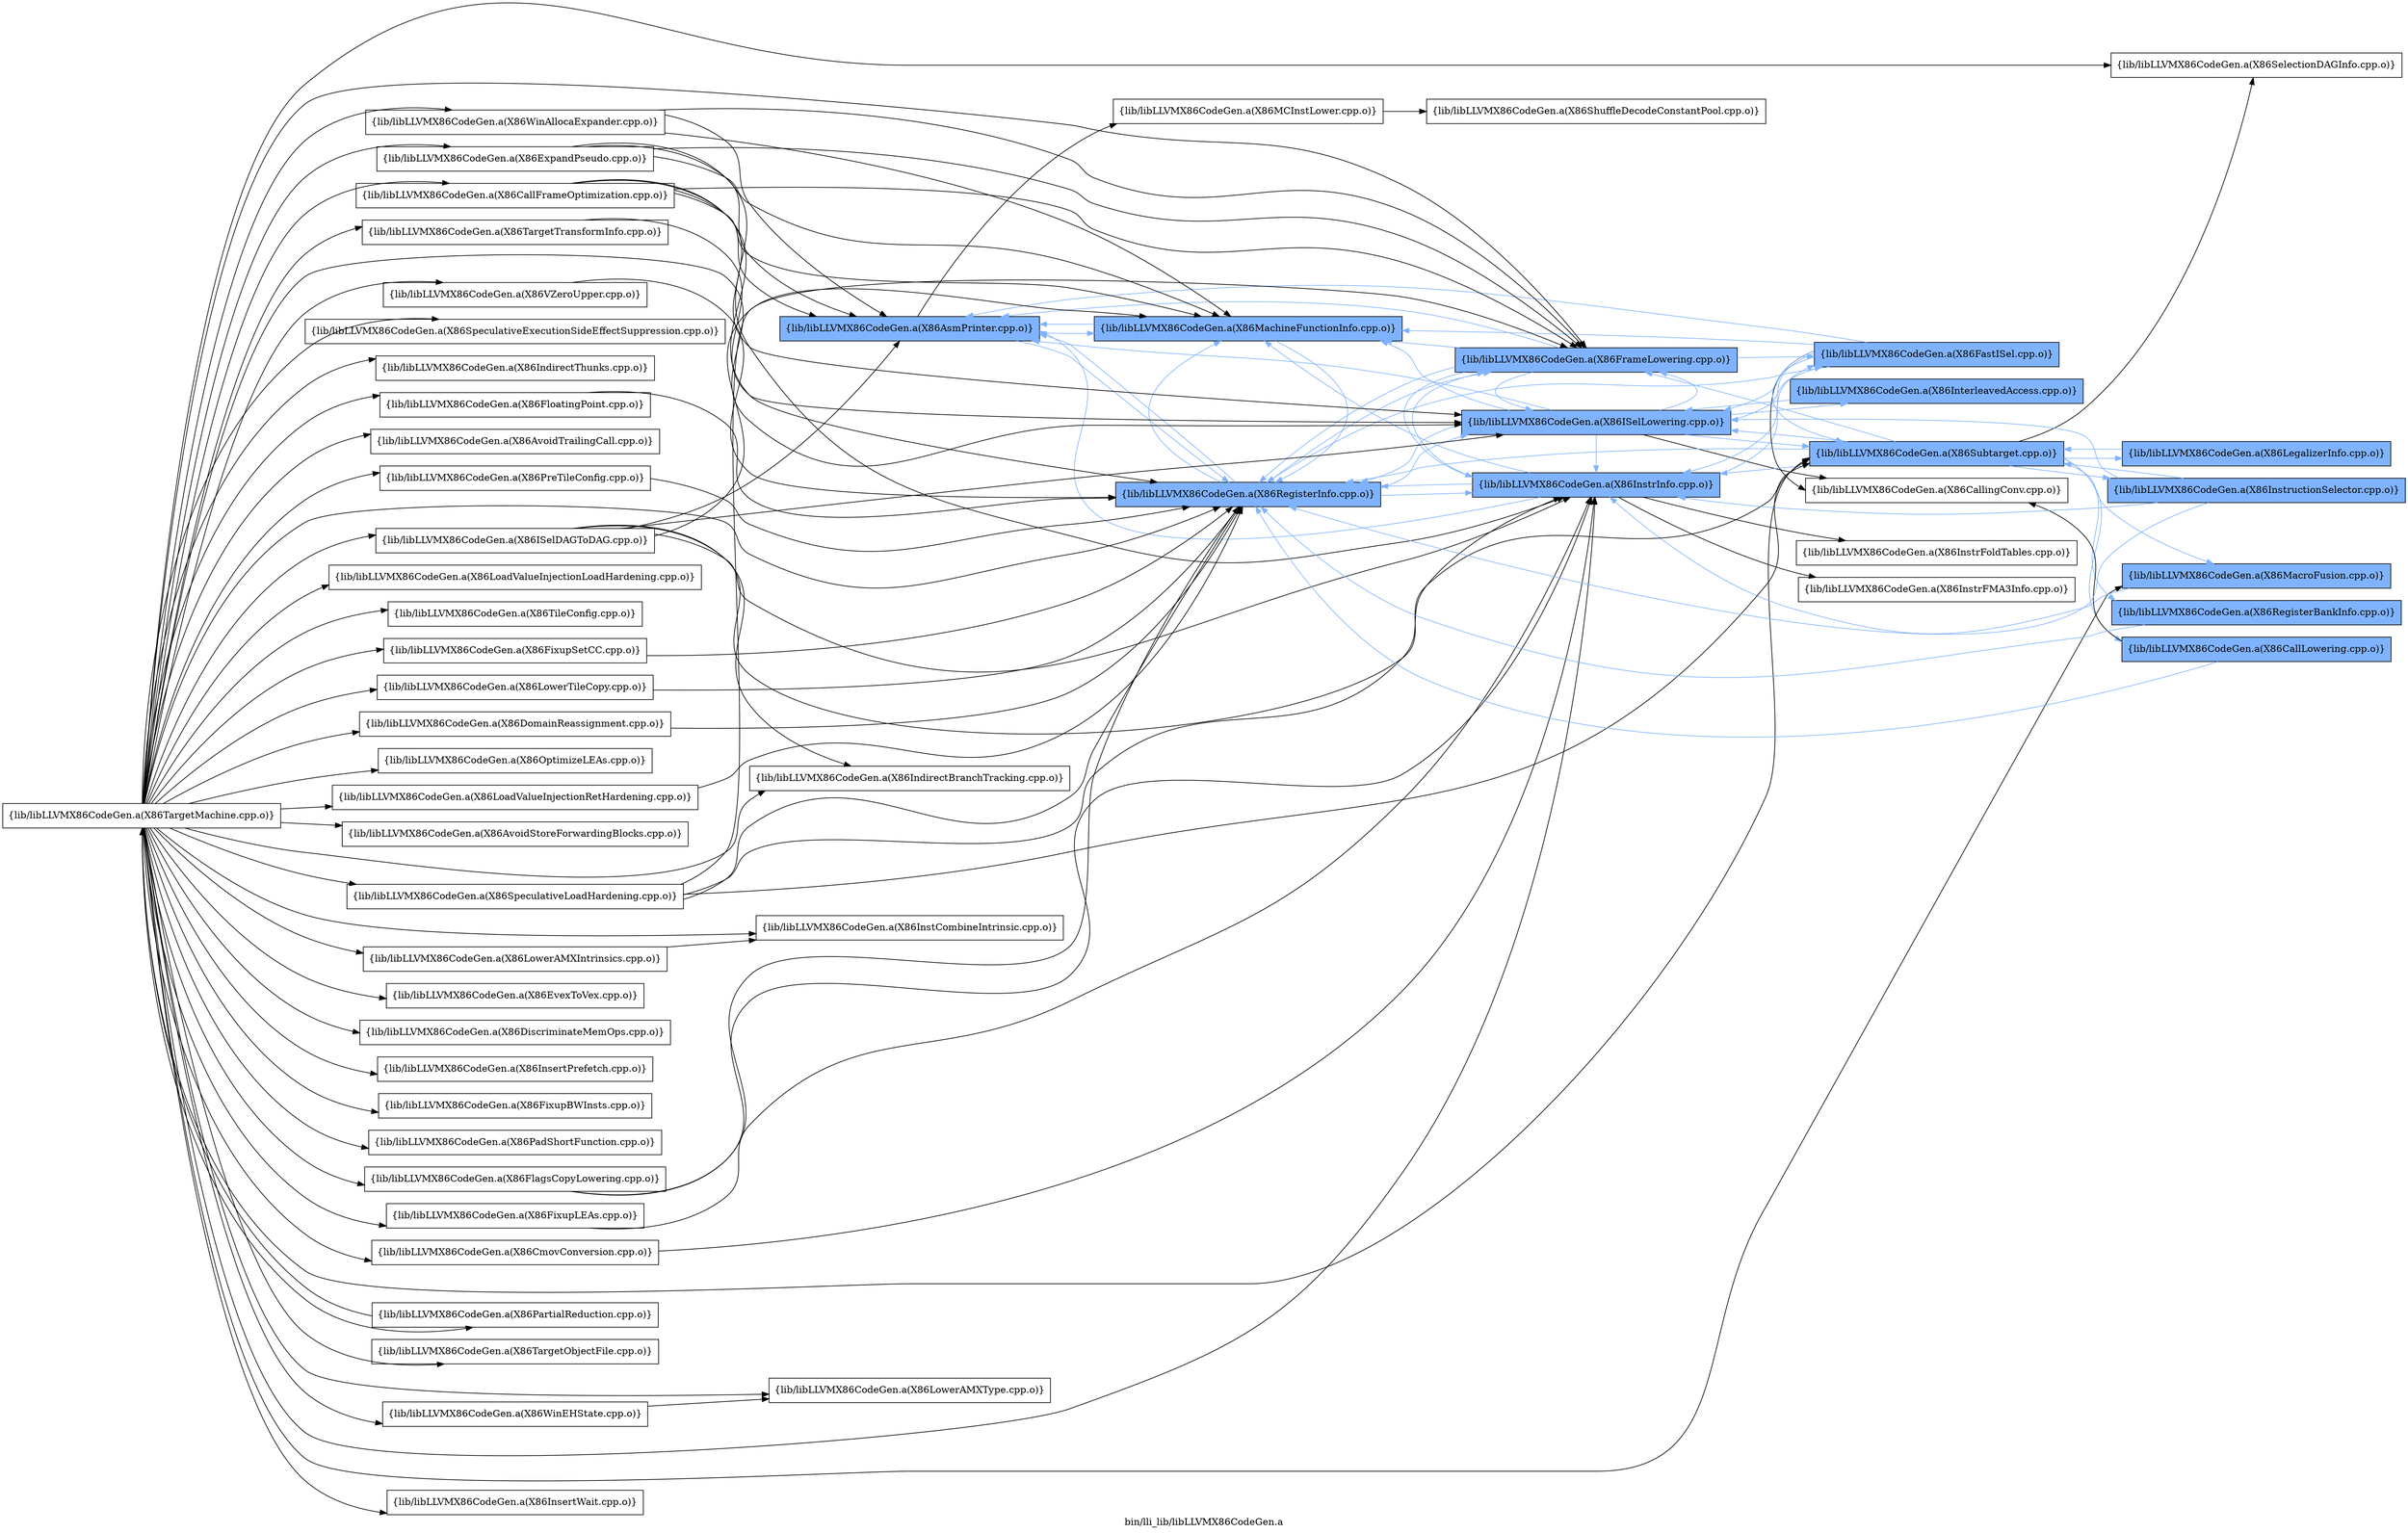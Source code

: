 digraph "bin/lli_lib/libLLVMX86CodeGen.a" {
	label="bin/lli_lib/libLLVMX86CodeGen.a";
	rankdir=LR;
	{ rank=same; Node0x55cb804f6f48;  }
	{ rank=same; Node0x55cb804eddf8; Node0x55cb804ee578; Node0x55cb804e6788;  }
	{ rank=same; Node0x55cb804e1aa8; Node0x55cb804e6d28; Node0x55cb804e5f68; Node0x55cb804e42f8;  }
	{ rank=same; Node0x55cb804e5888; Node0x55cb804e2bd8; Node0x55cb804e36c8; Node0x55cb804f1278; Node0x55cb804e5d38; Node0x55cb804e4a78;  }

	Node0x55cb804f6f48 [shape=record,shape=box,group=1,style=filled,fillcolor="0.600000 0.5 1",label="{lib/libLLVMX86CodeGen.a(X86AsmPrinter.cpp.o)}"];
	Node0x55cb804f6f48 -> Node0x55cb804eddf8;
	Node0x55cb804f6f48 -> Node0x55cb804ee578[color="0.600000 0.5 1"];
	Node0x55cb804f6f48 -> Node0x55cb804e6788[color="0.600000 0.5 1"];
	Node0x55cb804d7508 [shape=record,shape=box,group=0,label="{lib/libLLVMX86CodeGen.a(X86TargetMachine.cpp.o)}"];
	Node0x55cb804d7508 -> Node0x55cb804e6788;
	Node0x55cb804d7508 -> Node0x55cb804e6d28;
	Node0x55cb804d7508 -> Node0x55cb804e5f68;
	Node0x55cb804d7508 -> Node0x55cb804e42f8;
	Node0x55cb804d7508 -> Node0x55cb804f1278;
	Node0x55cb804d7508 -> Node0x55cb804f1ae8;
	Node0x55cb804d7508 -> Node0x55cb804efba8;
	Node0x55cb804d7508 -> Node0x55cb804d8228;
	Node0x55cb804d7508 -> Node0x55cb804dbfb8;
	Node0x55cb804d7508 -> Node0x55cb804da348;
	Node0x55cb804d7508 -> Node0x55cb804d9b28;
	Node0x55cb804d7508 -> Node0x55cb804ddd68;
	Node0x55cb804d7508 -> Node0x55cb804dd868;
	Node0x55cb804d7508 -> Node0x55cb804de498;
	Node0x55cb804d7508 -> Node0x55cb804e3df8;
	Node0x55cb804d7508 -> Node0x55cb804e8808;
	Node0x55cb804d7508 -> Node0x55cb804e6af8;
	Node0x55cb804d7508 -> Node0x55cb804e64b8;
	Node0x55cb804d7508 -> Node0x55cb804eb968;
	Node0x55cb804d7508 -> Node0x55cb804ec048;
	Node0x55cb804d7508 -> Node0x55cb804ec728;
	Node0x55cb804d7508 -> Node0x55cb804ecf98;
	Node0x55cb804d7508 -> Node0x55cb804db248;
	Node0x55cb804d7508 -> Node0x55cb804da9d8;
	Node0x55cb804d7508 -> Node0x55cb804da028;
	Node0x55cb804d7508 -> Node0x55cb804dead8;
	Node0x55cb804d7508 -> Node0x55cb804de2b8;
	Node0x55cb804d7508 -> Node0x55cb804dd4f8;
	Node0x55cb804d7508 -> Node0x55cb804dcd28;
	Node0x55cb804d7508 -> Node0x55cb804dc698;
	Node0x55cb804d7508 -> Node0x55cb804f5e18;
	Node0x55cb804d7508 -> Node0x55cb804d4cb8;
	Node0x55cb804d7508 -> Node0x55cb804d50c8;
	Node0x55cb804d7508 -> Node0x55cb804d5e88;
	Node0x55cb804d7508 -> Node0x55cb804d6568;
	Node0x55cb804d7508 -> Node0x55cb804d6d88;
	Node0x55cb804d7508 -> Node0x55cb804d7328;
	Node0x55cb804d7508 -> Node0x55cb804d7aa8;
	Node0x55cb804d7508 -> Node0x55cb804d96c8;
	Node0x55cb804d7508 -> Node0x55cb804d8b38;
	Node0x55cb804d7508 -> Node0x55cb804da938;
	Node0x55cb804d7508 -> Node0x55cb804daac8;
	Node0x55cb804d7508 -> Node0x55cb804d5d98;
	Node0x55cb804eddf8 [shape=record,shape=box,group=0,label="{lib/libLLVMX86CodeGen.a(X86MCInstLower.cpp.o)}"];
	Node0x55cb804eddf8 -> Node0x55cb804e1aa8;
	Node0x55cb804ee578 [shape=record,shape=box,group=1,style=filled,fillcolor="0.600000 0.5 1",label="{lib/libLLVMX86CodeGen.a(X86MachineFunctionInfo.cpp.o)}"];
	Node0x55cb804ee578 -> Node0x55cb804f6f48[color="0.600000 0.5 1"];
	Node0x55cb804ee578 -> Node0x55cb804e6788[color="0.600000 0.5 1"];
	Node0x55cb804e6788 [shape=record,shape=box,group=1,style=filled,fillcolor="0.600000 0.5 1",label="{lib/libLLVMX86CodeGen.a(X86RegisterInfo.cpp.o)}"];
	Node0x55cb804e6788 -> Node0x55cb804f6f48[color="0.600000 0.5 1"];
	Node0x55cb804e6788 -> Node0x55cb804ee578[color="0.600000 0.5 1"];
	Node0x55cb804e6788 -> Node0x55cb804e6d28[color="0.600000 0.5 1"];
	Node0x55cb804e6788 -> Node0x55cb804e5f68[color="0.600000 0.5 1"];
	Node0x55cb804e6788 -> Node0x55cb804e42f8[color="0.600000 0.5 1"];
	Node0x55cb804e1aa8 [shape=record,shape=box,group=0,label="{lib/libLLVMX86CodeGen.a(X86ShuffleDecodeConstantPool.cpp.o)}"];
	Node0x55cb804e6d28 [shape=record,shape=box,group=1,style=filled,fillcolor="0.600000 0.5 1",label="{lib/libLLVMX86CodeGen.a(X86ISelLowering.cpp.o)}"];
	Node0x55cb804e6d28 -> Node0x55cb804f6f48[color="0.600000 0.5 1"];
	Node0x55cb804e6d28 -> Node0x55cb804ee578[color="0.600000 0.5 1"];
	Node0x55cb804e6d28 -> Node0x55cb804e6788[color="0.600000 0.5 1"];
	Node0x55cb804e6d28 -> Node0x55cb804e5888[color="0.600000 0.5 1"];
	Node0x55cb804e6d28 -> Node0x55cb804e5f68[color="0.600000 0.5 1"];
	Node0x55cb804e6d28 -> Node0x55cb804e42f8[color="0.600000 0.5 1"];
	Node0x55cb804e6d28 -> Node0x55cb804e2bd8;
	Node0x55cb804e6d28 -> Node0x55cb804e36c8[color="0.600000 0.5 1"];
	Node0x55cb804e6d28 -> Node0x55cb804f1278[color="0.600000 0.5 1"];
	Node0x55cb804e5f68 [shape=record,shape=box,group=1,style=filled,fillcolor="0.600000 0.5 1",label="{lib/libLLVMX86CodeGen.a(X86InstrInfo.cpp.o)}"];
	Node0x55cb804e5f68 -> Node0x55cb804f6f48[color="0.600000 0.5 1"];
	Node0x55cb804e5f68 -> Node0x55cb804ee578[color="0.600000 0.5 1"];
	Node0x55cb804e5f68 -> Node0x55cb804e6788[color="0.600000 0.5 1"];
	Node0x55cb804e5f68 -> Node0x55cb804e5888[color="0.600000 0.5 1"];
	Node0x55cb804e5f68 -> Node0x55cb804e5d38;
	Node0x55cb804e5f68 -> Node0x55cb804e42f8[color="0.600000 0.5 1"];
	Node0x55cb804e5f68 -> Node0x55cb804e4a78;
	Node0x55cb804e42f8 [shape=record,shape=box,group=1,style=filled,fillcolor="0.600000 0.5 1",label="{lib/libLLVMX86CodeGen.a(X86FrameLowering.cpp.o)}"];
	Node0x55cb804e42f8 -> Node0x55cb804f6f48[color="0.600000 0.5 1"];
	Node0x55cb804e42f8 -> Node0x55cb804ee578[color="0.600000 0.5 1"];
	Node0x55cb804e42f8 -> Node0x55cb804e6788[color="0.600000 0.5 1"];
	Node0x55cb804e42f8 -> Node0x55cb804e6d28[color="0.600000 0.5 1"];
	Node0x55cb804e42f8 -> Node0x55cb804e5888[color="0.600000 0.5 1"];
	Node0x55cb804e42f8 -> Node0x55cb804e5f68[color="0.600000 0.5 1"];
	Node0x55cb804e5888 [shape=record,shape=box,group=1,style=filled,fillcolor="0.600000 0.5 1",label="{lib/libLLVMX86CodeGen.a(X86FastISel.cpp.o)}"];
	Node0x55cb804e5888 -> Node0x55cb804f6f48[color="0.600000 0.5 1"];
	Node0x55cb804e5888 -> Node0x55cb804ee578[color="0.600000 0.5 1"];
	Node0x55cb804e5888 -> Node0x55cb804e6788[color="0.600000 0.5 1"];
	Node0x55cb804e5888 -> Node0x55cb804e6d28[color="0.600000 0.5 1"];
	Node0x55cb804e5888 -> Node0x55cb804e5f68[color="0.600000 0.5 1"];
	Node0x55cb804e5888 -> Node0x55cb804e2bd8;
	Node0x55cb804e5888 -> Node0x55cb804f1278[color="0.600000 0.5 1"];
	Node0x55cb804e2bd8 [shape=record,shape=box,group=0,label="{lib/libLLVMX86CodeGen.a(X86CallingConv.cpp.o)}"];
	Node0x55cb804e36c8 [shape=record,shape=box,group=1,style=filled,fillcolor="0.600000 0.5 1",label="{lib/libLLVMX86CodeGen.a(X86InterleavedAccess.cpp.o)}"];
	Node0x55cb804e36c8 -> Node0x55cb804e6d28[color="0.600000 0.5 1"];
	Node0x55cb804f1278 [shape=record,shape=box,group=1,style=filled,fillcolor="0.600000 0.5 1",label="{lib/libLLVMX86CodeGen.a(X86Subtarget.cpp.o)}"];
	Node0x55cb804f1278 -> Node0x55cb804e6788[color="0.600000 0.5 1"];
	Node0x55cb804f1278 -> Node0x55cb804e6d28[color="0.600000 0.5 1"];
	Node0x55cb804f1278 -> Node0x55cb804e5f68[color="0.600000 0.5 1"];
	Node0x55cb804f1278 -> Node0x55cb804e42f8[color="0.600000 0.5 1"];
	Node0x55cb804f1278 -> Node0x55cb804f1ae8;
	Node0x55cb804f1278 -> Node0x55cb804ee2a8[color="0.600000 0.5 1"];
	Node0x55cb804f1278 -> Node0x55cb804edd58[color="0.600000 0.5 1"];
	Node0x55cb804f1278 -> Node0x55cb804ee9d8[color="0.600000 0.5 1"];
	Node0x55cb804f1278 -> Node0x55cb804ef658[color="0.600000 0.5 1"];
	Node0x55cb804f1278 -> Node0x55cb804efba8[color="0.600000 0.5 1"];
	Node0x55cb804e5d38 [shape=record,shape=box,group=0,label="{lib/libLLVMX86CodeGen.a(X86InstrFoldTables.cpp.o)}"];
	Node0x55cb804e4a78 [shape=record,shape=box,group=0,label="{lib/libLLVMX86CodeGen.a(X86InstrFMA3Info.cpp.o)}"];
	Node0x55cb804f1ae8 [shape=record,shape=box,group=0,label="{lib/libLLVMX86CodeGen.a(X86SelectionDAGInfo.cpp.o)}"];
	Node0x55cb804ee2a8 [shape=record,shape=box,group=1,style=filled,fillcolor="0.600000 0.5 1",label="{lib/libLLVMX86CodeGen.a(X86CallLowering.cpp.o)}"];
	Node0x55cb804ee2a8 -> Node0x55cb804e6788[color="0.600000 0.5 1"];
	Node0x55cb804ee2a8 -> Node0x55cb804e2bd8;
	Node0x55cb804edd58 [shape=record,shape=box,group=1,style=filled,fillcolor="0.600000 0.5 1",label="{lib/libLLVMX86CodeGen.a(X86LegalizerInfo.cpp.o)}"];
	Node0x55cb804edd58 -> Node0x55cb804f1278[color="0.600000 0.5 1"];
	Node0x55cb804ee9d8 [shape=record,shape=box,group=1,style=filled,fillcolor="0.600000 0.5 1",label="{lib/libLLVMX86CodeGen.a(X86RegisterBankInfo.cpp.o)}"];
	Node0x55cb804ee9d8 -> Node0x55cb804e6788[color="0.600000 0.5 1"];
	Node0x55cb804ef658 [shape=record,shape=box,group=1,style=filled,fillcolor="0.600000 0.5 1",label="{lib/libLLVMX86CodeGen.a(X86InstructionSelector.cpp.o)}"];
	Node0x55cb804ef658 -> Node0x55cb804e6788[color="0.600000 0.5 1"];
	Node0x55cb804ef658 -> Node0x55cb804e6d28[color="0.600000 0.5 1"];
	Node0x55cb804ef658 -> Node0x55cb804e5f68[color="0.600000 0.5 1"];
	Node0x55cb804ef658 -> Node0x55cb804f1278[color="0.600000 0.5 1"];
	Node0x55cb804efba8 [shape=record,shape=box,group=1,style=filled,fillcolor="0.600000 0.5 1",label="{lib/libLLVMX86CodeGen.a(X86MacroFusion.cpp.o)}"];
	Node0x55cb804efba8 -> Node0x55cb804e5f68[color="0.600000 0.5 1"];
	Node0x55cb804d8228 [shape=record,shape=box,group=0,label="{lib/libLLVMX86CodeGen.a(X86InstCombineIntrinsic.cpp.o)}"];
	Node0x55cb804dbfb8 [shape=record,shape=box,group=0,label="{lib/libLLVMX86CodeGen.a(X86SpeculativeExecutionSideEffectSuppression.cpp.o)}"];
	Node0x55cb804da348 [shape=record,shape=box,group=0,label="{lib/libLLVMX86CodeGen.a(X86IndirectThunks.cpp.o)}"];
	Node0x55cb804d9b28 [shape=record,shape=box,group=0,label="{lib/libLLVMX86CodeGen.a(X86LoadValueInjectionRetHardening.cpp.o)}"];
	Node0x55cb804d9b28 -> Node0x55cb804e6788;
	Node0x55cb804ddd68 [shape=record,shape=box,group=0,label="{lib/libLLVMX86CodeGen.a(X86AvoidTrailingCall.cpp.o)}"];
	Node0x55cb804dd868 [shape=record,shape=box,group=0,label="{lib/libLLVMX86CodeGen.a(X86ExpandPseudo.cpp.o)}"];
	Node0x55cb804dd868 -> Node0x55cb804f6f48;
	Node0x55cb804dd868 -> Node0x55cb804ee578;
	Node0x55cb804dd868 -> Node0x55cb804e5f68;
	Node0x55cb804dd868 -> Node0x55cb804e42f8;
	Node0x55cb804de498 [shape=record,shape=box,group=0,label="{lib/libLLVMX86CodeGen.a(X86LowerTileCopy.cpp.o)}"];
	Node0x55cb804de498 -> Node0x55cb804e6788;
	Node0x55cb804e3df8 [shape=record,shape=box,group=0,label="{lib/libLLVMX86CodeGen.a(X86FloatingPoint.cpp.o)}"];
	Node0x55cb804e3df8 -> Node0x55cb804e6788;
	Node0x55cb804e8808 [shape=record,shape=box,group=0,label="{lib/libLLVMX86CodeGen.a(X86LoadValueInjectionLoadHardening.cpp.o)}"];
	Node0x55cb804e6af8 [shape=record,shape=box,group=0,label="{lib/libLLVMX86CodeGen.a(X86TileConfig.cpp.o)}"];
	Node0x55cb804e64b8 [shape=record,shape=box,group=0,label="{lib/libLLVMX86CodeGen.a(X86SpeculativeLoadHardening.cpp.o)}"];
	Node0x55cb804e64b8 -> Node0x55cb804e6788;
	Node0x55cb804e64b8 -> Node0x55cb804e5f68;
	Node0x55cb804e64b8 -> Node0x55cb804e42f8;
	Node0x55cb804e64b8 -> Node0x55cb804f1278;
	Node0x55cb804eb968 [shape=record,shape=box,group=0,label="{lib/libLLVMX86CodeGen.a(X86FlagsCopyLowering.cpp.o)}"];
	Node0x55cb804eb968 -> Node0x55cb804e6788;
	Node0x55cb804eb968 -> Node0x55cb804e5f68;
	Node0x55cb804ec048 [shape=record,shape=box,group=0,label="{lib/libLLVMX86CodeGen.a(X86FixupSetCC.cpp.o)}"];
	Node0x55cb804ec048 -> Node0x55cb804e6788;
	Node0x55cb804ec728 [shape=record,shape=box,group=0,label="{lib/libLLVMX86CodeGen.a(X86OptimizeLEAs.cpp.o)}"];
	Node0x55cb804ecf98 [shape=record,shape=box,group=0,label="{lib/libLLVMX86CodeGen.a(X86CallFrameOptimization.cpp.o)}"];
	Node0x55cb804ecf98 -> Node0x55cb804f6f48;
	Node0x55cb804ecf98 -> Node0x55cb804ee578;
	Node0x55cb804ecf98 -> Node0x55cb804e6788;
	Node0x55cb804ecf98 -> Node0x55cb804e6d28;
	Node0x55cb804ecf98 -> Node0x55cb804e42f8;
	Node0x55cb804db248 [shape=record,shape=box,group=0,label="{lib/libLLVMX86CodeGen.a(X86AvoidStoreForwardingBlocks.cpp.o)}"];
	Node0x55cb804da9d8 [shape=record,shape=box,group=0,label="{lib/libLLVMX86CodeGen.a(X86PreTileConfig.cpp.o)}"];
	Node0x55cb804da9d8 -> Node0x55cb804e6788;
	Node0x55cb804da028 [shape=record,shape=box,group=0,label="{lib/libLLVMX86CodeGen.a(X86CmovConversion.cpp.o)}"];
	Node0x55cb804da028 -> Node0x55cb804e5f68;
	Node0x55cb804dead8 [shape=record,shape=box,group=0,label="{lib/libLLVMX86CodeGen.a(X86ISelDAGToDAG.cpp.o)}"];
	Node0x55cb804dead8 -> Node0x55cb804f6f48;
	Node0x55cb804dead8 -> Node0x55cb804ee578;
	Node0x55cb804dead8 -> Node0x55cb804e6d28;
	Node0x55cb804dead8 -> Node0x55cb804e5f68;
	Node0x55cb804dead8 -> Node0x55cb804f1278;
	Node0x55cb804dead8 -> Node0x55cb804de2b8;
	Node0x55cb804de2b8 [shape=record,shape=box,group=0,label="{lib/libLLVMX86CodeGen.a(X86IndirectBranchTracking.cpp.o)}"];
	Node0x55cb804dd4f8 [shape=record,shape=box,group=0,label="{lib/libLLVMX86CodeGen.a(X86EvexToVex.cpp.o)}"];
	Node0x55cb804dcd28 [shape=record,shape=box,group=0,label="{lib/libLLVMX86CodeGen.a(X86DiscriminateMemOps.cpp.o)}"];
	Node0x55cb804dc698 [shape=record,shape=box,group=0,label="{lib/libLLVMX86CodeGen.a(X86InsertPrefetch.cpp.o)}"];
	Node0x55cb804f5e18 [shape=record,shape=box,group=0,label="{lib/libLLVMX86CodeGen.a(X86FixupBWInsts.cpp.o)}"];
	Node0x55cb804d4cb8 [shape=record,shape=box,group=0,label="{lib/libLLVMX86CodeGen.a(X86PadShortFunction.cpp.o)}"];
	Node0x55cb804d50c8 [shape=record,shape=box,group=0,label="{lib/libLLVMX86CodeGen.a(X86FixupLEAs.cpp.o)}"];
	Node0x55cb804d50c8 -> Node0x55cb804e5f68;
	Node0x55cb804d5e88 [shape=record,shape=box,group=0,label="{lib/libLLVMX86CodeGen.a(X86LowerAMXIntrinsics.cpp.o)}"];
	Node0x55cb804d5e88 -> Node0x55cb804d8228;
	Node0x55cb804d6568 [shape=record,shape=box,group=0,label="{lib/libLLVMX86CodeGen.a(X86LowerAMXType.cpp.o)}"];
	Node0x55cb804d6d88 [shape=record,shape=box,group=0,label="{lib/libLLVMX86CodeGen.a(X86DomainReassignment.cpp.o)}"];
	Node0x55cb804d6d88 -> Node0x55cb804e6788;
	Node0x55cb804d7328 [shape=record,shape=box,group=0,label="{lib/libLLVMX86CodeGen.a(X86PartialReduction.cpp.o)}"];
	Node0x55cb804d7328 -> Node0x55cb804d7508;
	Node0x55cb804d7aa8 [shape=record,shape=box,group=0,label="{lib/libLLVMX86CodeGen.a(X86TargetObjectFile.cpp.o)}"];
	Node0x55cb804d96c8 [shape=record,shape=box,group=0,label="{lib/libLLVMX86CodeGen.a(X86TargetTransformInfo.cpp.o)}"];
	Node0x55cb804d96c8 -> Node0x55cb804e6d28;
	Node0x55cb804d8b38 [shape=record,shape=box,group=0,label="{lib/libLLVMX86CodeGen.a(X86VZeroUpper.cpp.o)}"];
	Node0x55cb804d8b38 -> Node0x55cb804e6788;
	Node0x55cb804da938 [shape=record,shape=box,group=0,label="{lib/libLLVMX86CodeGen.a(X86WinAllocaExpander.cpp.o)}"];
	Node0x55cb804da938 -> Node0x55cb804f6f48;
	Node0x55cb804da938 -> Node0x55cb804ee578;
	Node0x55cb804da938 -> Node0x55cb804e42f8;
	Node0x55cb804daac8 [shape=record,shape=box,group=0,label="{lib/libLLVMX86CodeGen.a(X86WinEHState.cpp.o)}"];
	Node0x55cb804daac8 -> Node0x55cb804d6568;
	Node0x55cb804d5d98 [shape=record,shape=box,group=0,label="{lib/libLLVMX86CodeGen.a(X86InsertWait.cpp.o)}"];
}
